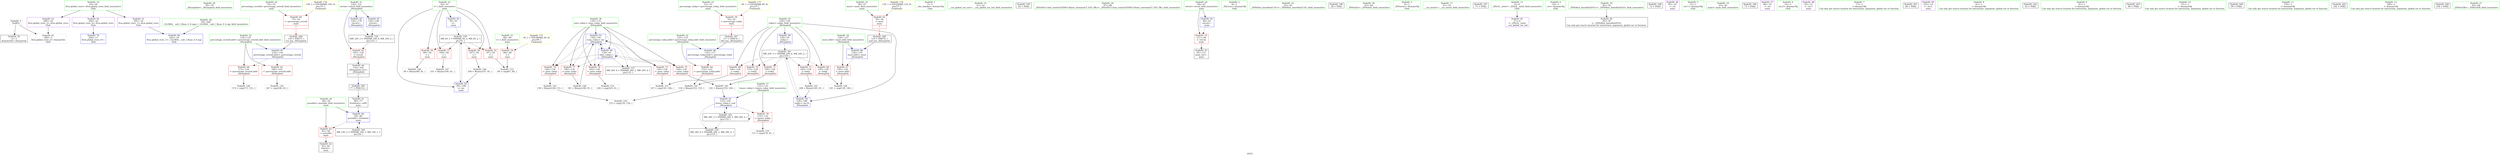 digraph "SVFG" {
	label="SVFG";

	Node0x55bc35cb7f70 [shape=record,color=grey,label="{NodeID: 0\nNullPtr}"];
	Node0x55bc35cb7f70 -> Node0x55bc35cce7b0[style=solid];
	Node0x55bc35cb7f70 -> Node0x55bc35cd1b40[style=solid];
	Node0x55bc35cc8940 [shape=record,color=green,label="{NodeID: 14\n16\<--20\nllvm.global_ctors\<--llvm.global_ctors_field_insensitive\nGlob }"];
	Node0x55bc35cc8940 -> Node0x55bc35cd0120[style=solid];
	Node0x55bc35cc8940 -> Node0x55bc35cd0220[style=solid];
	Node0x55bc35cc8940 -> Node0x55bc35cd0320[style=solid];
	Node0x55bc35ccde00 [shape=record,color=green,label="{NodeID: 28\n78\<--79\n_Z6simpleiii\<--_Z6simpleiii_field_insensitive\n}"];
	Node0x55bc35cea520 [shape=record,color=black,label="{NodeID: 208\n118 = PHI(75, )\n1st arg _Z6simpleiii }"];
	Node0x55bc35cea520 -> Node0x55bc35cd2050[style=solid];
	Node0x55bc35ccea80 [shape=record,color=black,label="{NodeID: 42\n83\<--82\ntobool\<--\nmain\n}"];
	Node0x55bc35cd0690 [shape=record,color=red,label="{NodeID: 56\n89\<--50\n\<--i\nmain\n}"];
	Node0x55bc35cd0690 -> Node0x55bc35ccfdb0[style=solid];
	Node0x55bc35cd70a0 [shape=record,color=grey,label="{NodeID: 153\n69 = cmp(67, 68, )\n}"];
	Node0x55bc35cd11f0 [shape=record,color=red,label="{NodeID: 70\n153\<--128\n\<--today\n_Z6simpleiii\n}"];
	Node0x55bc35cd11f0 -> Node0x55bc35ccf7b0[style=solid];
	Node0x55bc35cd1de0 [shape=record,color=blue,label="{NodeID: 84\n58\<--80\npossible\<--frombool\nmain\n}"];
	Node0x55bc35cd1de0 -> Node0x55bc35cd0b70[style=dashed];
	Node0x55bc35cd1de0 -> Node0x55bc35cdcce0[style=dashed];
	Node0x55bc35cc8bc0 [shape=record,color=green,label="{NodeID: 1\n7\<--1\n__dso_handle\<--dummyObj\nGlob }"];
	Node0x55bc35cc8a10 [shape=record,color=green,label="{NodeID: 15\n21\<--22\n__cxx_global_var_init\<--__cxx_global_var_init_field_insensitive\n}"];
	Node0x55bc35af7d90 [shape=record,color=black,label="{NodeID: 195\n62 = PHI()\n}"];
	Node0x55bc35ccdf00 [shape=record,color=green,label="{NodeID: 29\n87\<--88\n_ZStlsISt11char_traitsIcEERSt13basic_ostreamIcT_ES5_PKc\<--_ZStlsISt11char_traitsIcEERSt13basic_ostreamIcT_ES5_PKc_field_insensitive\n}"];
	Node0x55bc35cea660 [shape=record,color=black,label="{NodeID: 209\n119 = PHI(76, )\n2nd arg _Z6simpleiii }"];
	Node0x55bc35cea660 -> Node0x55bc35cd2120[style=solid];
	Node0x55bc35cceb50 [shape=record,color=black,label="{NodeID: 43\n45\<--111\nmain_ret\<--\nmain\n}"];
	Node0x55bc35cd5510 [shape=record,color=grey,label="{NodeID: 140\n181 = Binary(180, 91, )\n}"];
	Node0x55bc35cd5510 -> Node0x55bc35cd2530[style=solid];
	Node0x55bc35cd0760 [shape=record,color=red,label="{NodeID: 57\n100\<--50\n\<--i\nmain\n}"];
	Node0x55bc35cd0760 -> Node0x55bc35cd67e0[style=solid];
	Node0x55bc35cd7220 [shape=record,color=grey,label="{NodeID: 154\n167 = cmp(166, 61, )\n}"];
	Node0x55bc35cd12c0 [shape=record,color=red,label="{NodeID: 71\n159\<--128\n\<--today\n_Z6simpleiii\n}"];
	Node0x55bc35cd12c0 -> Node0x55bc35ccfc30[style=solid];
	Node0x55bc35cd1eb0 [shape=record,color=blue,label="{NodeID: 85\n50\<--108\ni\<--inc\nmain\n}"];
	Node0x55bc35cd1eb0 -> Node0x55bc35cdc7e0[style=dashed];
	Node0x55bc35cb7080 [shape=record,color=green,label="{NodeID: 2\n8\<--1\n_ZSt3cin\<--dummyObj\nGlob }"];
	Node0x55bc35ccd5d0 [shape=record,color=green,label="{NodeID: 16\n25\<--26\n_ZNSt8ios_base4InitC1Ev\<--_ZNSt8ios_base4InitC1Ev_field_insensitive\n}"];
	Node0x55bc35ce9830 [shape=record,color=black,label="{NodeID: 196\n28 = PHI()\n}"];
	Node0x55bc35cce000 [shape=record,color=green,label="{NodeID: 30\n93\<--94\n_ZNSolsEi\<--_ZNSolsEi_field_insensitive\n}"];
	Node0x55bc35ccec20 [shape=record,color=black,label="{NodeID: 44\n116\<--192\n_Z6simpleiii_ret\<--\n_Z6simpleiii\n|{<s0>7}}"];
	Node0x55bc35ccec20:s0 -> Node0x55bc35ce9c60[style=solid,color=blue];
	Node0x55bc35cd5690 [shape=record,color=grey,label="{NodeID: 141\n186 = Binary(185, 91, )\n}"];
	Node0x55bc35cd5690 -> Node0x55bc35cd2600[style=solid];
	Node0x55bc35cd0830 [shape=record,color=red,label="{NodeID: 58\n107\<--50\n\<--i\nmain\n}"];
	Node0x55bc35cd0830 -> Node0x55bc35ccfab0[style=solid];
	Node0x55bc35cd73a0 [shape=record,color=grey,label="{NodeID: 155\n171 = cmp(170, 61, )\n}"];
	Node0x55bc35cd1390 [shape=record,color=red,label="{NodeID: 72\n185\<--128\n\<--today\n_Z6simpleiii\n}"];
	Node0x55bc35cd1390 -> Node0x55bc35cd5690[style=solid];
	Node0x55bc35cd1f80 [shape=record,color=blue,label="{NodeID: 86\n122\<--117\npercentage_today.addr\<--percentage_today\n_Z6simpleiii\n}"];
	Node0x55bc35cd1f80 -> Node0x55bc35cd0d10[style=dashed];
	Node0x55bc35cb8590 [shape=record,color=green,label="{NodeID: 3\n9\<--1\n_ZSt4cout\<--dummyObj\nGlob }"];
	Node0x55bc35ccd660 [shape=record,color=green,label="{NodeID: 17\n31\<--32\n__cxa_atexit\<--__cxa_atexit_field_insensitive\n}"];
	Node0x55bc35ce9930 [shape=record,color=black,label="{NodeID: 197\n71 = PHI()\n}"];
	Node0x55bc35cce100 [shape=record,color=green,label="{NodeID: 31\n120\<--121\nretval\<--retval_field_insensitive\n_Z6simpleiii\n}"];
	Node0x55bc35cce100 -> Node0x55bc35cd0c40[style=solid];
	Node0x55bc35cce100 -> Node0x55bc35cd2460[style=solid];
	Node0x55bc35cce100 -> Node0x55bc35cd26d0[style=solid];
	Node0x55bc35ccecf0 [shape=record,color=purple,label="{NodeID: 45\n27\<--4\n\<--_ZStL8__ioinit\n__cxx_global_var_init\n}"];
	Node0x55bc35ccf7b0 [shape=record,color=grey,label="{NodeID: 142\n154 = Binary(152, 153, )\n}"];
	Node0x55bc35ccf7b0 -> Node0x55bc35cd6c20[style=solid];
	Node0x55bc35cd0900 [shape=record,color=red,label="{NodeID: 59\n74\<--52\n\<--percentage_today\nmain\n|{<s0>7}}"];
	Node0x55bc35cd0900:s0 -> Node0x55bc35cea360[style=solid,color=red];
	Node0x55bc35cdb8e0 [shape=record,color=black,label="{NodeID: 156\nMR_16V_3 = PHI(MR_16V_4, MR_16V_2, )\npts\{121 \}\n}"];
	Node0x55bc35cdb8e0 -> Node0x55bc35cd0c40[style=dashed];
	Node0x55bc35cd1460 [shape=record,color=red,label="{NodeID: 73\n145\<--130\n\<--wins_today\n_Z6simpleiii\n}"];
	Node0x55bc35cd1460 -> Node0x55bc35cd6da0[style=solid];
	Node0x55bc35cd2050 [shape=record,color=blue,label="{NodeID: 87\n124\<--118\npercentage_overall.addr\<--percentage_overall\n_Z6simpleiii\n}"];
	Node0x55bc35cd2050 -> Node0x55bc35cd0de0[style=dashed];
	Node0x55bc35cd2050 -> Node0x55bc35cd0eb0[style=dashed];
	Node0x55bc35cc74d0 [shape=record,color=green,label="{NodeID: 4\n10\<--1\n.str\<--dummyObj\nGlob }"];
	Node0x55bc35ccd6f0 [shape=record,color=green,label="{NodeID: 18\n30\<--36\n_ZNSt8ios_base4InitD1Ev\<--_ZNSt8ios_base4InitD1Ev_field_insensitive\n}"];
	Node0x55bc35ccd6f0 -> Node0x55bc35cce8b0[style=solid];
	Node0x55bc35ce9a90 [shape=record,color=black,label="{NodeID: 198\n72 = PHI()\n}"];
	Node0x55bc35cce1d0 [shape=record,color=green,label="{NodeID: 32\n122\<--123\npercentage_today.addr\<--percentage_today.addr_field_insensitive\n_Z6simpleiii\n}"];
	Node0x55bc35cce1d0 -> Node0x55bc35cd0d10[style=solid];
	Node0x55bc35cce1d0 -> Node0x55bc35cd1f80[style=solid];
	Node0x55bc35ccedc0 [shape=record,color=purple,label="{NodeID: 46\n85\<--10\n\<--.str\nmain\n}"];
	Node0x55bc35ccf930 [shape=record,color=grey,label="{NodeID: 143\n150 = Binary(149, 151, )\n}"];
	Node0x55bc35ccf930 -> Node0x55bc35cd6c20[style=solid];
	Node0x55bc35cd09d0 [shape=record,color=red,label="{NodeID: 60\n75\<--54\n\<--percentage_overall\nmain\n|{<s0>7}}"];
	Node0x55bc35cd09d0:s0 -> Node0x55bc35cea520[style=solid,color=red];
	Node0x55bc35cdbde0 [shape=record,color=black,label="{NodeID: 157\nMR_26V_6 = PHI(MR_26V_2, MR_26V_4, )\npts\{131 \}\n}"];
	Node0x55bc35cd1530 [shape=record,color=red,label="{NodeID: 74\n149\<--130\n\<--wins_today\n_Z6simpleiii\n}"];
	Node0x55bc35cd1530 -> Node0x55bc35ccf930[style=solid];
	Node0x55bc35cd2120 [shape=record,color=blue,label="{NodeID: 88\n126\<--119\nmost.addr\<--most\n_Z6simpleiii\n}"];
	Node0x55bc35cd2120 -> Node0x55bc35cd0f80[style=dashed];
	Node0x55bc35cb8470 [shape=record,color=green,label="{NodeID: 5\n12\<--1\n.str.1\<--dummyObj\nGlob }"];
	Node0x55bc35ccd780 [shape=record,color=green,label="{NodeID: 19\n43\<--44\nmain\<--main_field_insensitive\n}"];
	Node0x55bc35ce9b90 [shape=record,color=black,label="{NodeID: 199\n73 = PHI()\n}"];
	Node0x55bc35cce2a0 [shape=record,color=green,label="{NodeID: 33\n124\<--125\npercentage_overall.addr\<--percentage_overall.addr_field_insensitive\n_Z6simpleiii\n}"];
	Node0x55bc35cce2a0 -> Node0x55bc35cd0de0[style=solid];
	Node0x55bc35cce2a0 -> Node0x55bc35cd0eb0[style=solid];
	Node0x55bc35cce2a0 -> Node0x55bc35cd2050[style=solid];
	Node0x55bc35ccee90 [shape=record,color=purple,label="{NodeID: 47\n98\<--10\n\<--.str\nmain\n}"];
	Node0x55bc35ccfab0 [shape=record,color=grey,label="{NodeID: 144\n108 = Binary(107, 91, )\n}"];
	Node0x55bc35ccfab0 -> Node0x55bc35cd1eb0[style=solid];
	Node0x55bc35cd0aa0 [shape=record,color=red,label="{NodeID: 61\n76\<--56\n\<--most\nmain\n|{<s0>7}}"];
	Node0x55bc35cd0aa0:s0 -> Node0x55bc35cea660[style=solid,color=red];
	Node0x55bc35cdc2e0 [shape=record,color=black,label="{NodeID: 158\nMR_28V_6 = PHI(MR_28V_2, MR_28V_4, )\npts\{133 \}\n}"];
	Node0x55bc35cd1600 [shape=record,color=red,label="{NodeID: 75\n160\<--130\n\<--wins_today\n_Z6simpleiii\n}"];
	Node0x55bc35cd1600 -> Node0x55bc35ccfc30[style=solid];
	Node0x55bc35cd21f0 [shape=record,color=blue,label="{NodeID: 89\n128\<--91\ntoday\<--\n_Z6simpleiii\n}"];
	Node0x55bc35cd21f0 -> Node0x55bc35cdd1e0[style=dashed];
	Node0x55bc35cc8680 [shape=record,color=green,label="{NodeID: 6\n14\<--1\n.str.2\<--dummyObj\nGlob }"];
	Node0x55bc35ccd810 [shape=record,color=green,label="{NodeID: 20\n46\<--47\nretval\<--retval_field_insensitive\nmain\n}"];
	Node0x55bc35ccd810 -> Node0x55bc35cd0420[style=solid];
	Node0x55bc35ccd810 -> Node0x55bc35cd1c40[style=solid];
	Node0x55bc35ce9c60 [shape=record,color=black,label="{NodeID: 200\n77 = PHI(116, )\n}"];
	Node0x55bc35ce9c60 -> Node0x55bc35cce9b0[style=solid];
	Node0x55bc35cce370 [shape=record,color=green,label="{NodeID: 34\n126\<--127\nmost.addr\<--most.addr_field_insensitive\n_Z6simpleiii\n}"];
	Node0x55bc35cce370 -> Node0x55bc35cd0f80[style=solid];
	Node0x55bc35cce370 -> Node0x55bc35cd2120[style=solid];
	Node0x55bc35ccff80 [shape=record,color=purple,label="{NodeID: 48\n95\<--12\n\<--.str.1\nmain\n}"];
	Node0x55bc35ccfc30 [shape=record,color=grey,label="{NodeID: 145\n161 = Binary(159, 160, )\n}"];
	Node0x55bc35ccfc30 -> Node0x55bc35cd2390[style=solid];
	Node0x55bc35cd0b70 [shape=record,color=red,label="{NodeID: 62\n82\<--58\n\<--possible\nmain\n}"];
	Node0x55bc35cd0b70 -> Node0x55bc35ccea80[style=solid];
	Node0x55bc35cdc7e0 [shape=record,color=black,label="{NodeID: 159\nMR_6V_3 = PHI(MR_6V_4, MR_6V_2, )\npts\{51 \}\n}"];
	Node0x55bc35cdc7e0 -> Node0x55bc35cd05c0[style=dashed];
	Node0x55bc35cdc7e0 -> Node0x55bc35cd0690[style=dashed];
	Node0x55bc35cdc7e0 -> Node0x55bc35cd0760[style=dashed];
	Node0x55bc35cdc7e0 -> Node0x55bc35cd0830[style=dashed];
	Node0x55bc35cdc7e0 -> Node0x55bc35cd1eb0[style=dashed];
	Node0x55bc35cd16d0 [shape=record,color=red,label="{NodeID: 76\n163\<--130\n\<--wins_today\n_Z6simpleiii\n}"];
	Node0x55bc35cd16d0 -> Node0x55bc35cd6f20[style=solid];
	Node0x55bc35cd22c0 [shape=record,color=blue,label="{NodeID: 90\n130\<--61\nwins_today\<--\n_Z6simpleiii\n}"];
	Node0x55bc35cd22c0 -> Node0x55bc35cd1460[style=dashed];
	Node0x55bc35cd22c0 -> Node0x55bc35cd1530[style=dashed];
	Node0x55bc35cd22c0 -> Node0x55bc35cd1600[style=dashed];
	Node0x55bc35cd22c0 -> Node0x55bc35cd16d0[style=dashed];
	Node0x55bc35cd22c0 -> Node0x55bc35cd17a0[style=dashed];
	Node0x55bc35cd22c0 -> Node0x55bc35cd22c0[style=dashed];
	Node0x55bc35cd22c0 -> Node0x55bc35cd2530[style=dashed];
	Node0x55bc35cd22c0 -> Node0x55bc35cdbde0[style=dashed];
	Node0x55bc35cc71a0 [shape=record,color=green,label="{NodeID: 7\n17\<--1\n\<--dummyObj\nCan only get source location for instruction, argument, global var or function.}"];
	Node0x55bc35ccd8a0 [shape=record,color=green,label="{NodeID: 21\n48\<--49\nt\<--t_field_insensitive\nmain\n}"];
	Node0x55bc35ccd8a0 -> Node0x55bc35cd04f0[style=solid];
	Node0x55bc35ce9e20 [shape=record,color=black,label="{NodeID: 201\n86 = PHI()\n}"];
	Node0x55bc35cce440 [shape=record,color=green,label="{NodeID: 35\n128\<--129\ntoday\<--today_field_insensitive\n_Z6simpleiii\n}"];
	Node0x55bc35cce440 -> Node0x55bc35cd1050[style=solid];
	Node0x55bc35cce440 -> Node0x55bc35cd1120[style=solid];
	Node0x55bc35cce440 -> Node0x55bc35cd11f0[style=solid];
	Node0x55bc35cce440 -> Node0x55bc35cd12c0[style=solid];
	Node0x55bc35cce440 -> Node0x55bc35cd1390[style=solid];
	Node0x55bc35cce440 -> Node0x55bc35cd21f0[style=solid];
	Node0x55bc35cce440 -> Node0x55bc35cd2600[style=solid];
	Node0x55bc35cd0050 [shape=record,color=purple,label="{NodeID: 49\n103\<--14\n\<--.str.2\nmain\n}"];
	Node0x55bc35ccfdb0 [shape=record,color=grey,label="{NodeID: 146\n90 = Binary(89, 91, )\n}"];
	Node0x55bc35cd0c40 [shape=record,color=red,label="{NodeID: 63\n192\<--120\n\<--retval\n_Z6simpleiii\n}"];
	Node0x55bc35cd0c40 -> Node0x55bc35ccec20[style=solid];
	Node0x55bc35cdcce0 [shape=record,color=black,label="{NodeID: 160\nMR_14V_2 = PHI(MR_14V_3, MR_14V_1, )\npts\{59 \}\n}"];
	Node0x55bc35cdcce0 -> Node0x55bc35cd1de0[style=dashed];
	Node0x55bc35cd17a0 [shape=record,color=red,label="{NodeID: 77\n180\<--130\n\<--wins_today\n_Z6simpleiii\n}"];
	Node0x55bc35cd17a0 -> Node0x55bc35cd5510[style=solid];
	Node0x55bc35cd2390 [shape=record,color=blue,label="{NodeID: 91\n132\<--161\nlosses_today\<--sub\n_Z6simpleiii\n}"];
	Node0x55bc35cd2390 -> Node0x55bc35cd1870[style=dashed];
	Node0x55bc35cd2390 -> Node0x55bc35cdc2e0[style=dashed];
	Node0x55bc35cd2390 -> Node0x55bc35cde5e0[style=dashed];
	Node0x55bc35cccd20 [shape=record,color=green,label="{NodeID: 8\n61\<--1\n\<--dummyObj\nCan only get source location for instruction, argument, global var or function.}"];
	Node0x55bc35ccd930 [shape=record,color=green,label="{NodeID: 22\n50\<--51\ni\<--i_field_insensitive\nmain\n}"];
	Node0x55bc35ccd930 -> Node0x55bc35cd05c0[style=solid];
	Node0x55bc35ccd930 -> Node0x55bc35cd0690[style=solid];
	Node0x55bc35ccd930 -> Node0x55bc35cd0760[style=solid];
	Node0x55bc35ccd930 -> Node0x55bc35cd0830[style=solid];
	Node0x55bc35ccd930 -> Node0x55bc35cd1d10[style=solid];
	Node0x55bc35ccd930 -> Node0x55bc35cd1eb0[style=solid];
	Node0x55bc35ce9ef0 [shape=record,color=black,label="{NodeID: 202\n92 = PHI()\n}"];
	Node0x55bc35cce510 [shape=record,color=green,label="{NodeID: 36\n130\<--131\nwins_today\<--wins_today_field_insensitive\n_Z6simpleiii\n}"];
	Node0x55bc35cce510 -> Node0x55bc35cd1460[style=solid];
	Node0x55bc35cce510 -> Node0x55bc35cd1530[style=solid];
	Node0x55bc35cce510 -> Node0x55bc35cd1600[style=solid];
	Node0x55bc35cce510 -> Node0x55bc35cd16d0[style=solid];
	Node0x55bc35cce510 -> Node0x55bc35cd17a0[style=solid];
	Node0x55bc35cce510 -> Node0x55bc35cd22c0[style=solid];
	Node0x55bc35cce510 -> Node0x55bc35cd2530[style=solid];
	Node0x55bc35cd0120 [shape=record,color=purple,label="{NodeID: 50\n204\<--16\nllvm.global_ctors_0\<--llvm.global_ctors\nGlob }"];
	Node0x55bc35cd0120 -> Node0x55bc35cd1940[style=solid];
	Node0x55bc35cd67e0 [shape=record,color=grey,label="{NodeID: 147\n101 = Binary(100, 91, )\n}"];
	Node0x55bc35cd0d10 [shape=record,color=red,label="{NodeID: 64\n152\<--122\n\<--percentage_today.addr\n_Z6simpleiii\n}"];
	Node0x55bc35cd0d10 -> Node0x55bc35ccf7b0[style=solid];
	Node0x55bc35cdd1e0 [shape=record,color=black,label="{NodeID: 161\nMR_24V_3 = PHI(MR_24V_4, MR_24V_2, )\npts\{129 \}\n}"];
	Node0x55bc35cdd1e0 -> Node0x55bc35cd1050[style=dashed];
	Node0x55bc35cdd1e0 -> Node0x55bc35cd1120[style=dashed];
	Node0x55bc35cdd1e0 -> Node0x55bc35cd11f0[style=dashed];
	Node0x55bc35cdd1e0 -> Node0x55bc35cd12c0[style=dashed];
	Node0x55bc35cdd1e0 -> Node0x55bc35cd1390[style=dashed];
	Node0x55bc35cdd1e0 -> Node0x55bc35cd2600[style=dashed];
	Node0x55bc35cd1870 [shape=record,color=red,label="{NodeID: 78\n170\<--132\n\<--losses_today\n_Z6simpleiii\n}"];
	Node0x55bc35cd1870 -> Node0x55bc35cd73a0[style=solid];
	Node0x55bc35ce0150 [shape=record,color=yellow,style=double,label="{NodeID: 175\n4V_1 = ENCHI(MR_4V_0)\npts\{49 \}\nFun[main]}"];
	Node0x55bc35ce0150 -> Node0x55bc35cd04f0[style=dashed];
	Node0x55bc35cd2460 [shape=record,color=blue,label="{NodeID: 92\n120\<--178\nretval\<--\n_Z6simpleiii\n}"];
	Node0x55bc35cd2460 -> Node0x55bc35cdb8e0[style=dashed];
	Node0x55bc35cc8500 [shape=record,color=green,label="{NodeID: 9\n91\<--1\n\<--dummyObj\nCan only get source location for instruction, argument, global var or function.}"];
	Node0x55bc35ccd9c0 [shape=record,color=green,label="{NodeID: 23\n52\<--53\npercentage_today\<--percentage_today_field_insensitive\nmain\n}"];
	Node0x55bc35ccd9c0 -> Node0x55bc35cd0900[style=solid];
	Node0x55bc35ce9fc0 [shape=record,color=black,label="{NodeID: 203\n96 = PHI()\n}"];
	Node0x55bc35cce5e0 [shape=record,color=green,label="{NodeID: 37\n132\<--133\nlosses_today\<--losses_today_field_insensitive\n_Z6simpleiii\n}"];
	Node0x55bc35cce5e0 -> Node0x55bc35cd1870[style=solid];
	Node0x55bc35cce5e0 -> Node0x55bc35cd2390[style=solid];
	Node0x55bc35cd0220 [shape=record,color=purple,label="{NodeID: 51\n205\<--16\nllvm.global_ctors_1\<--llvm.global_ctors\nGlob }"];
	Node0x55bc35cd0220 -> Node0x55bc35cd1a40[style=solid];
	Node0x55bc35cd6920 [shape=record,color=grey,label="{NodeID: 148\n174 = cmp(173, 151, )\n}"];
	Node0x55bc35cd0de0 [shape=record,color=red,label="{NodeID: 65\n166\<--124\n\<--percentage_overall.addr\n_Z6simpleiii\n}"];
	Node0x55bc35cd0de0 -> Node0x55bc35cd7220[style=solid];
	Node0x55bc35cd1940 [shape=record,color=blue,label="{NodeID: 79\n204\<--17\nllvm.global_ctors_0\<--\nGlob }"];
	Node0x55bc35cd2530 [shape=record,color=blue,label="{NodeID: 93\n130\<--181\nwins_today\<--inc\n_Z6simpleiii\n}"];
	Node0x55bc35cd2530 -> Node0x55bc35cd1460[style=dashed];
	Node0x55bc35cd2530 -> Node0x55bc35cd1530[style=dashed];
	Node0x55bc35cd2530 -> Node0x55bc35cd1600[style=dashed];
	Node0x55bc35cd2530 -> Node0x55bc35cd16d0[style=dashed];
	Node0x55bc35cd2530 -> Node0x55bc35cd17a0[style=dashed];
	Node0x55bc35cd2530 -> Node0x55bc35cd22c0[style=dashed];
	Node0x55bc35cd2530 -> Node0x55bc35cd2530[style=dashed];
	Node0x55bc35cd2530 -> Node0x55bc35cdbde0[style=dashed];
	Node0x55bc35cb80c0 [shape=record,color=green,label="{NodeID: 10\n151\<--1\n\<--dummyObj\nCan only get source location for instruction, argument, global var or function.}"];
	Node0x55bc35ccda90 [shape=record,color=green,label="{NodeID: 24\n54\<--55\npercentage_overall\<--percentage_overall_field_insensitive\nmain\n}"];
	Node0x55bc35ccda90 -> Node0x55bc35cd09d0[style=solid];
	Node0x55bc35cea090 [shape=record,color=black,label="{NodeID: 204\n99 = PHI()\n}"];
	Node0x55bc35cce6b0 [shape=record,color=green,label="{NodeID: 38\n18\<--200\n_GLOBAL__sub_I_Ryan_0_0.cpp\<--_GLOBAL__sub_I_Ryan_0_0.cpp_field_insensitive\n}"];
	Node0x55bc35cce6b0 -> Node0x55bc35cd1a40[style=solid];
	Node0x55bc35cd0320 [shape=record,color=purple,label="{NodeID: 52\n206\<--16\nllvm.global_ctors_2\<--llvm.global_ctors\nGlob }"];
	Node0x55bc35cd0320 -> Node0x55bc35cd1b40[style=solid];
	Node0x55bc35cd6aa0 [shape=record,color=grey,label="{NodeID: 149\n141 = cmp(139, 140, )\n}"];
	Node0x55bc35cd0eb0 [shape=record,color=red,label="{NodeID: 66\n173\<--124\n\<--percentage_overall.addr\n_Z6simpleiii\n}"];
	Node0x55bc35cd0eb0 -> Node0x55bc35cd6920[style=solid];
	Node0x55bc35cd1a40 [shape=record,color=blue,label="{NodeID: 80\n205\<--18\nllvm.global_ctors_1\<--_GLOBAL__sub_I_Ryan_0_0.cpp\nGlob }"];
	Node0x55bc35ce0310 [shape=record,color=yellow,style=double,label="{NodeID: 177\n8V_1 = ENCHI(MR_8V_0)\npts\{53 \}\nFun[main]}"];
	Node0x55bc35ce0310 -> Node0x55bc35cd0900[style=dashed];
	Node0x55bc35cd2600 [shape=record,color=blue,label="{NodeID: 94\n128\<--186\ntoday\<--inc16\n_Z6simpleiii\n}"];
	Node0x55bc35cd2600 -> Node0x55bc35cdd1e0[style=dashed];
	Node0x55bc35cb8190 [shape=record,color=green,label="{NodeID: 11\n178\<--1\n\<--dummyObj\nCan only get source location for instruction, argument, global var or function.}"];
	Node0x55bc35ccdb60 [shape=record,color=green,label="{NodeID: 25\n56\<--57\nmost\<--most_field_insensitive\nmain\n}"];
	Node0x55bc35ccdb60 -> Node0x55bc35cd0aa0[style=solid];
	Node0x55bc35cea190 [shape=record,color=black,label="{NodeID: 205\n102 = PHI()\n}"];
	Node0x55bc35cce7b0 [shape=record,color=black,label="{NodeID: 39\n2\<--3\ndummyVal\<--dummyVal\n}"];
	Node0x55bc35cd0420 [shape=record,color=red,label="{NodeID: 53\n111\<--46\n\<--retval\nmain\n}"];
	Node0x55bc35cd0420 -> Node0x55bc35cceb50[style=solid];
	Node0x55bc35cd6c20 [shape=record,color=grey,label="{NodeID: 150\n155 = cmp(150, 154, )\n}"];
	Node0x55bc35cd0f80 [shape=record,color=red,label="{NodeID: 67\n140\<--126\n\<--most.addr\n_Z6simpleiii\n}"];
	Node0x55bc35cd0f80 -> Node0x55bc35cd6aa0[style=solid];
	Node0x55bc35cd1b40 [shape=record,color=blue, style = dotted,label="{NodeID: 81\n206\<--3\nllvm.global_ctors_2\<--dummyVal\nGlob }"];
	Node0x55bc35ce03f0 [shape=record,color=yellow,style=double,label="{NodeID: 178\n10V_1 = ENCHI(MR_10V_0)\npts\{55 \}\nFun[main]}"];
	Node0x55bc35ce03f0 -> Node0x55bc35cd09d0[style=dashed];
	Node0x55bc35cd26d0 [shape=record,color=blue,label="{NodeID: 95\n120\<--190\nretval\<--\n_Z6simpleiii\n}"];
	Node0x55bc35cd26d0 -> Node0x55bc35cdb8e0[style=dashed];
	Node0x55bc35cc87a0 [shape=record,color=green,label="{NodeID: 12\n190\<--1\n\<--dummyObj\nCan only get source location for instruction, argument, global var or function.}"];
	Node0x55bc35ccdc30 [shape=record,color=green,label="{NodeID: 26\n58\<--59\npossible\<--possible_field_insensitive\nmain\n}"];
	Node0x55bc35ccdc30 -> Node0x55bc35cd0b70[style=solid];
	Node0x55bc35ccdc30 -> Node0x55bc35cd1de0[style=solid];
	Node0x55bc35cea290 [shape=record,color=black,label="{NodeID: 206\n104 = PHI()\n}"];
	Node0x55bc35cce8b0 [shape=record,color=black,label="{NodeID: 40\n29\<--30\n\<--_ZNSt8ios_base4InitD1Ev\nCan only get source location for instruction, argument, global var or function.}"];
	Node0x55bc35cd04f0 [shape=record,color=red,label="{NodeID: 54\n68\<--48\n\<--t\nmain\n}"];
	Node0x55bc35cd04f0 -> Node0x55bc35cd70a0[style=solid];
	Node0x55bc35cd6da0 [shape=record,color=grey,label="{NodeID: 151\n147 = cmp(145, 146, )\n}"];
	Node0x55bc35cd1050 [shape=record,color=red,label="{NodeID: 68\n139\<--128\n\<--today\n_Z6simpleiii\n}"];
	Node0x55bc35cd1050 -> Node0x55bc35cd6aa0[style=solid];
	Node0x55bc35cde5e0 [shape=record,color=black,label="{NodeID: 165\nMR_28V_3 = PHI(MR_28V_5, MR_28V_2, )\npts\{133 \}\n}"];
	Node0x55bc35cde5e0 -> Node0x55bc35cd2390[style=dashed];
	Node0x55bc35cde5e0 -> Node0x55bc35cdc2e0[style=dashed];
	Node0x55bc35cde5e0 -> Node0x55bc35cde5e0[style=dashed];
	Node0x55bc35cd1c40 [shape=record,color=blue,label="{NodeID: 82\n46\<--61\nretval\<--\nmain\n}"];
	Node0x55bc35cd1c40 -> Node0x55bc35cd0420[style=dashed];
	Node0x55bc35ce04d0 [shape=record,color=yellow,style=double,label="{NodeID: 179\n12V_1 = ENCHI(MR_12V_0)\npts\{57 \}\nFun[main]}"];
	Node0x55bc35ce04d0 -> Node0x55bc35cd0aa0[style=dashed];
	Node0x55bc35cc8870 [shape=record,color=green,label="{NodeID: 13\n4\<--6\n_ZStL8__ioinit\<--_ZStL8__ioinit_field_insensitive\nGlob }"];
	Node0x55bc35cc8870 -> Node0x55bc35ccecf0[style=solid];
	Node0x55bc35ccdd00 [shape=record,color=green,label="{NodeID: 27\n63\<--64\n_ZNSirsERi\<--_ZNSirsERi_field_insensitive\n}"];
	Node0x55bc35cea360 [shape=record,color=black,label="{NodeID: 207\n117 = PHI(74, )\n0th arg _Z6simpleiii }"];
	Node0x55bc35cea360 -> Node0x55bc35cd1f80[style=solid];
	Node0x55bc35cce9b0 [shape=record,color=black,label="{NodeID: 41\n80\<--77\nfrombool\<--call4\nmain\n}"];
	Node0x55bc35cce9b0 -> Node0x55bc35cd1de0[style=solid];
	Node0x55bc35cd05c0 [shape=record,color=red,label="{NodeID: 55\n67\<--50\n\<--i\nmain\n}"];
	Node0x55bc35cd05c0 -> Node0x55bc35cd70a0[style=solid];
	Node0x55bc35cd6f20 [shape=record,color=grey,label="{NodeID: 152\n164 = cmp(163, 61, )\n}"];
	Node0x55bc35cd1120 [shape=record,color=red,label="{NodeID: 69\n146\<--128\n\<--today\n_Z6simpleiii\n}"];
	Node0x55bc35cd1120 -> Node0x55bc35cd6da0[style=solid];
	Node0x55bc35cd1d10 [shape=record,color=blue,label="{NodeID: 83\n50\<--61\ni\<--\nmain\n}"];
	Node0x55bc35cd1d10 -> Node0x55bc35cdc7e0[style=dashed];
}
